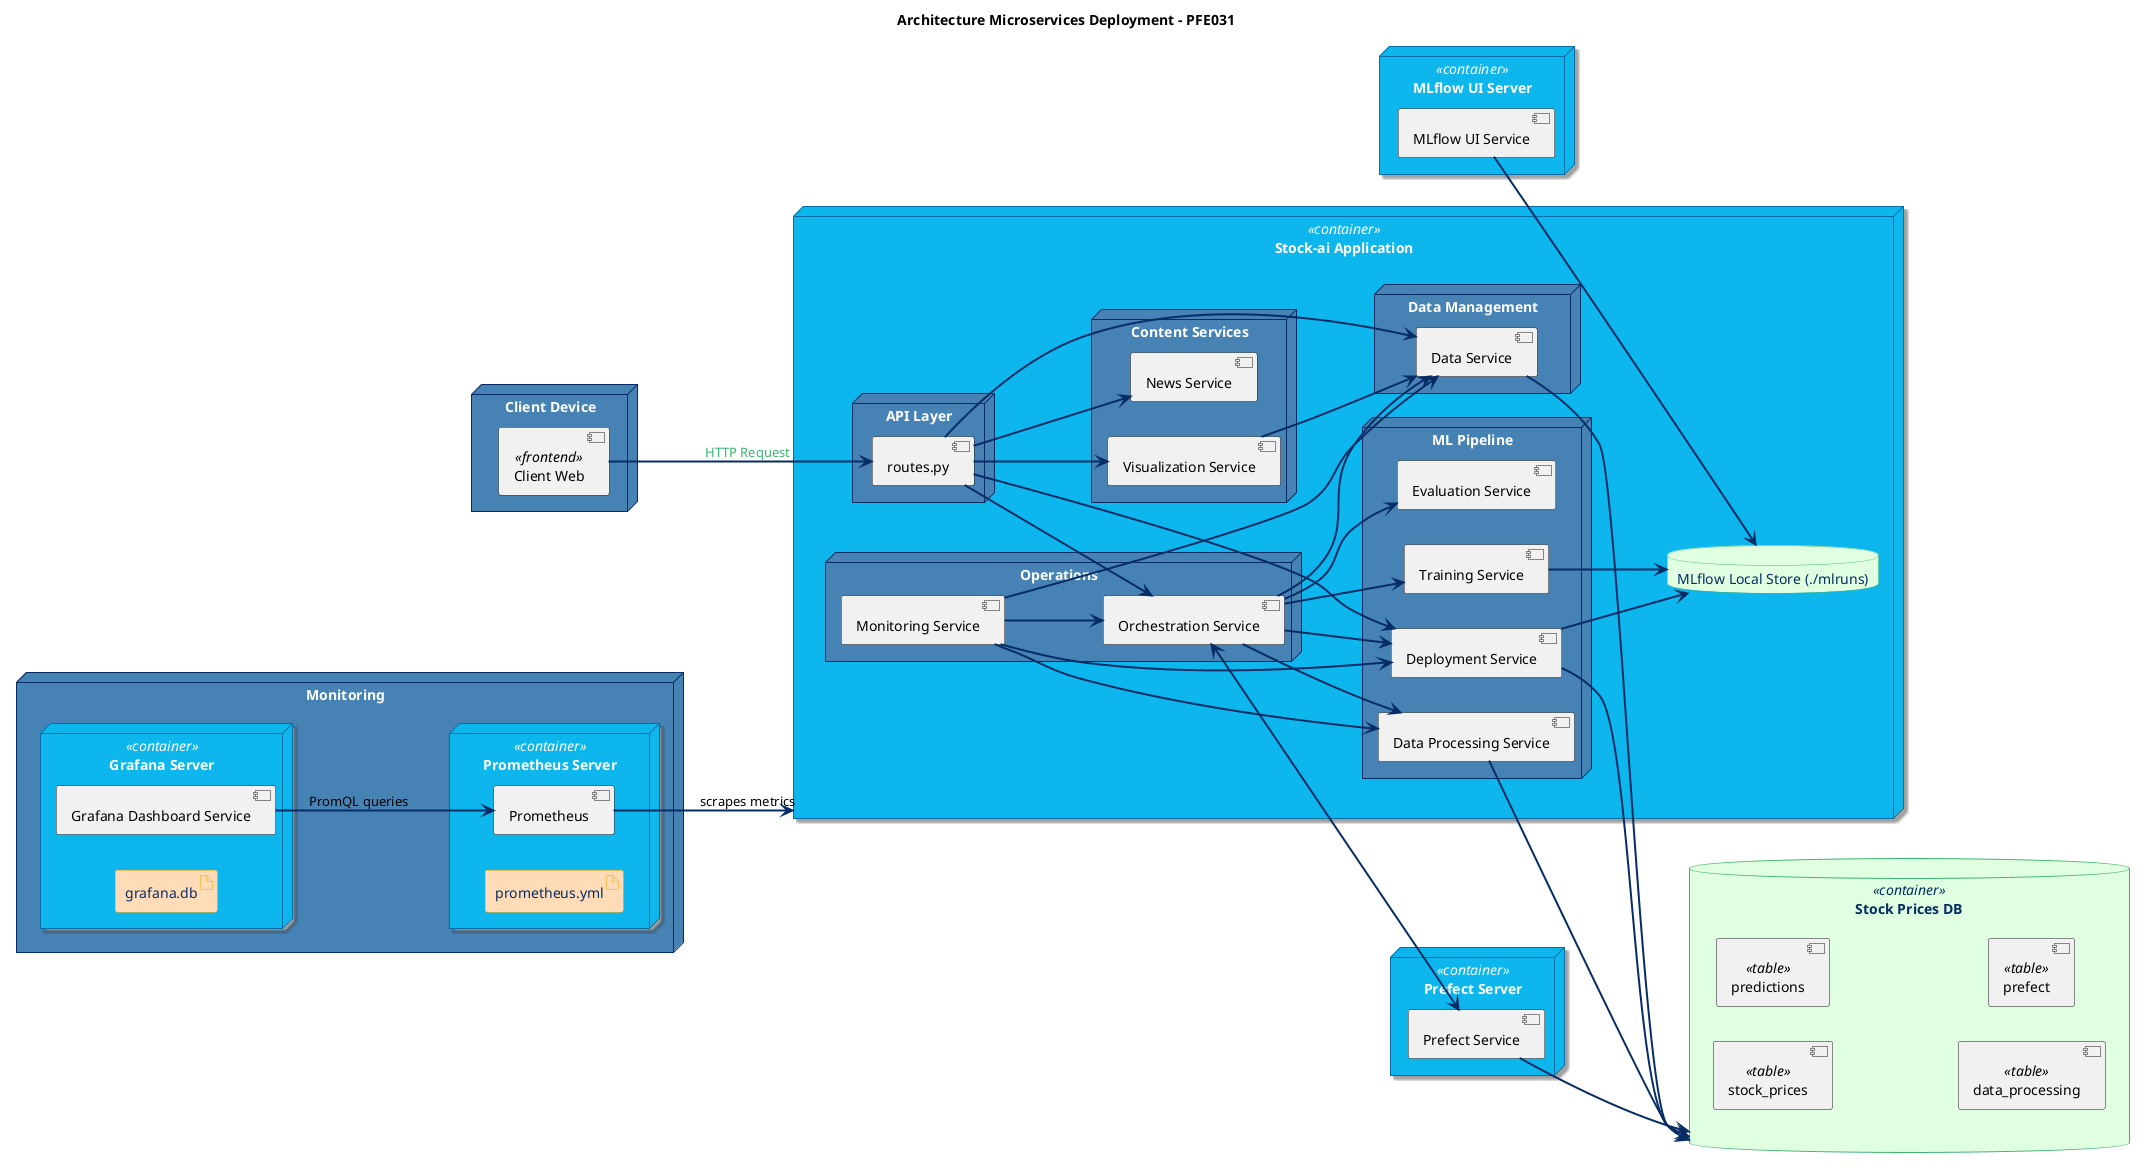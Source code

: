 @startuml Architecture Microservices Deployment - Cleaned

title Architecture Microservices Deployment - PFE031

!define DARKBLUE #052C65
!define LIGHTBLUE #4682B4
!define GREEN #3CB371
!define ORANGE #FFA500
!define GRAY #808080
!define CONTAINER_COLOR #0db7ed
!define CONTAINER_BORDER_COLOR #066da5

left to right direction

skinparam node {
  BorderColor DARKBLUE
  BackgroundColor LIGHTBLUE
  FontColor white
}

skinparam database {
  BorderColor GREEN
  BackgroundColor #E0FFE0
  FontColor DARKBLUE
}

skinparam artifact {
  BorderColor ORANGE
  BackgroundColor #FFDCB7
  FontColor DARKBLUE
}

skinparam node<<container>> {
  BackgroundColor CONTAINER_COLOR
  BorderColor CONTAINER_BORDER_COLOR
  FontColor white
  StereotypeFontColor white
  Shadowing true
}

skinparam Arrow {
  Color DARKBLUE
  Thickness 2
}

' ========== CLIENT ==========
node "Client Device" {
  component "Client Web" <<frontend>> as web
}

' ========== DATABASE ==========
database "Stock Prices DB" as db <<container>> {
  component "stock_prices" <<table>>
  component "predictions" <<table>>
  component "data_processing" <<table>>
  component "prefect" <<table>>
}

' ========== APPLICATION ==========
node "Stock-ai Application" as app <<container>> {

  ' -- API Layer
  node "API Layer" {
    component "routes.py" as api
  }

  ' -- Operations
  node "Operations" {
    component "Orchestration Service" as orchestration_service
    component "Monitoring Service" as monitoring_service
  }

  ' -- Data Management
  node "Data Management" {
    component "Data Service" as data_service
  }

  ' -- ML Pipeline
  node "ML Pipeline" {
    component "Training Service" as training_service
    component "Deployment Service" as deployment_service
    component "Evaluation Service" as evaluation_service
    component "Data Processing Service" as data_processing_service
  }

  ' -- Content Services
  node "Content Services" {
    component "News Service" as news_service
    component "Visualization Service" as visualization_service
  }

  ' -- Local Store for MLflow
  database "MLflow Local Store (./mlruns)" as mlruns
}

' ========== EXTERNAL TOOLS ==========

node "MLflow UI Server" <<container>> {
  component "MLflow UI Service" as mlflowService
}

node "Prefect Server" <<container>> {
  component "Prefect Service" as prefect_service
}

node "Monitoring" {
  node "Prometheus Server" <<container>> {
    component "Prometheus" as prometheusService
    artifact "prometheus.yml"
  }

  node "Grafana Server" <<container>> {
    component "Grafana Dashboard Service" as grafanaSvc
    artifact "grafana.db"
  }
}

' ========== CONNECTIONS ==========

' Client to API
web --> api : <color:GREEN>HTTP Request</color>

' API to Core Services
api --> orchestration_service
api --> data_service
api --> deployment_service
api --> news_service
api --> visualization_service

' Visualization
visualization_service --> data_service

' Orchestration
orchestration_service <--> prefect_service
orchestration_service --> training_service
orchestration_service --> deployment_service
orchestration_service --> evaluation_service
orchestration_service --> data_processing_service
orchestration_service --> data_service

' Monitoring
monitoring_service --> deployment_service
monitoring_service --> orchestration_service
monitoring_service --> data_service
monitoring_service --> data_processing_service

' Database Connections
data_service --> db
deployment_service --> db
data_processing_service --> db
prefect_service --> db

' MLflow Logging
training_service --> mlruns
deployment_service --> mlruns
mlflowService --> mlruns

' Monitoring Tools
grafanaSvc --> prometheusService : PromQL queries
prometheusService --> app : scrapes metrics

@enduml
